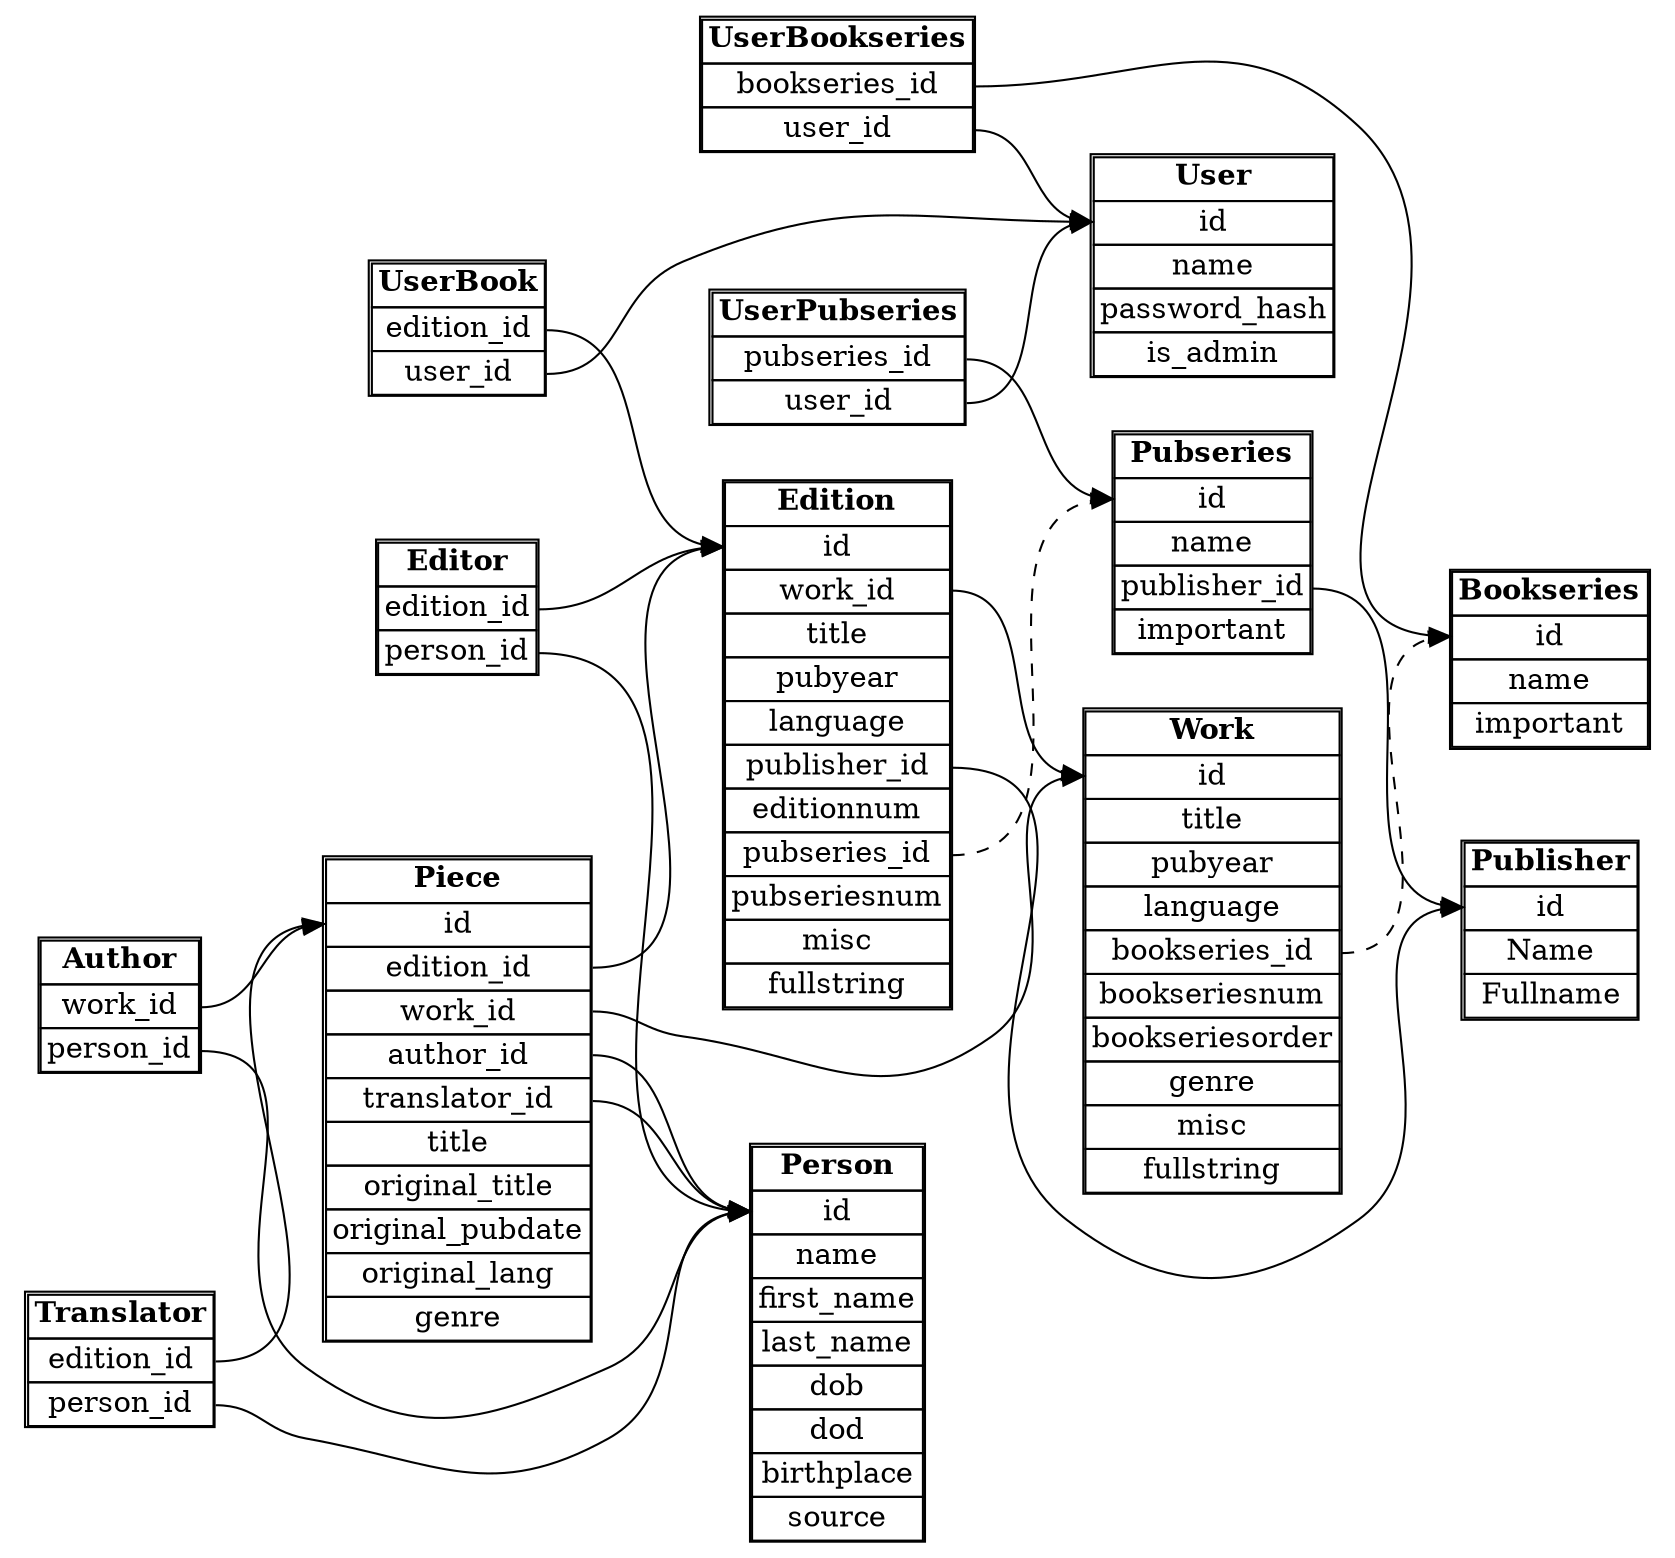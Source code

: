 digraph g {
	rankdir = LR;	
	node [shape=plaintext];
	Publisher [
		label =<
		<TABLE BORDER="1" CELLBORDER="1" CELLSPACING="0">
		<TR><TD><B>Publisher</B></TD></TR>
		<TR><TD PORT="id">id</TD></TR>
		<TR><TD>Name</TD></TR>
		<TR><TD>Fullname</TD></TR>
		</TABLE>
		>];
	Author [
		label =<
		<TABLE BORDER="1" CELLBORDER="1" CELLSPACING="0">
		<TR><TD><B>Author</B></TD></TR>
		<TR><TD PORT="pieceid">work_id</TD></TR>
		<TR><TD PORT="personid">person_id</TD></TR>
		</TABLE>
		>];
	Translator [
		label =<
		<TABLE BORDER="1" CELLBORDER="1" CELLSPACING="0">
		<TR><TD><B>Translator</B></TD></TR>
		<TR><TD PORT="pieceid">edition_id</TD></TR>
		<TR><TD PORT="personid">person_id</TD></TR>
		</TABLE>
		>];
	Editor [
		label =<
		<TABLE BORDER="1" CELLBORDER="1" CELLSPACING="0">
		<TR><TD><B>Editor</B></TD></TR>
		<TR><TD PORT="editionid">edition_id</TD></TR>
		<TR><TD PORT="personid">person_id</TD></TR>
		</TABLE>
		>];
	Pubseries [
		label =<
		<TABLE BORDER="1" CELLBORDER="1" CELLSPACING="0">
		<TR><TD><B>Pubseries</B></TD></TR>
		<TR><TD PORT="id">id</TD></TR>
		<TR><TD>name</TD></TR>
		<TR><TD port="publisherid">publisher_id</TD></TR>
		<TR><TD>important</TD></TR>
		</TABLE>
		>];
	Bookseries [
		label =<
		<TABLE BORDER="1" CELLBORDER="1" CELLSPACING="0">
		<TR><TD><B>Bookseries</B></TD></TR>
		<TR><TD PORT="id">id</TD></TR>
		<TR><TD>name</TD></TR>
		<TR><TD>important</TD></TR>
		</TABLE>
		>];
	Person [
		label =<
		<TABLE BORDER="1" CELLBORDER="1" CELLSPACING="0">
		<TR><TD><B>Person</B></TD></TR>
		<TR><TD PORT="id">id</TD></TR>
		<TR><TD>name</TD></TR>
		<TR><TD>first_name</TD></TR>
		<TR><TD>last_name</TD></TR>
		<TR><TD>dob</TD></TR>
		<TR><TD>dod</TD></TR>
		<TR><TD>birthplace</TD></TR>
		<TR><TD>source</TD></TR>
		</TABLE>
		>];
	Work [
		label =<
		<TABLE BORDER="1" CELLBORDER="1" CELLSPACING="0">
		<TR><TD><B>Work</B></TD></TR>
		<TR><TD PORT="id">id</TD></TR>
		<TR><TD>title</TD></TR>
		<TR><TD>pubyear</TD></TR>
		<TR><TD>language</TD></TR>
		<TR><TD PORT="bookseriesid">bookseries_id</TD></TR>
		<TR><TD>bookseriesnum</TD></TR>
                <TR><TD>bookseriesorder</TD></TR>
		<TR><TD>genre</TD></TR>
		<TR><TD>misc</TD></TR>
		<TR><TD>fullstring</TD></TR>
		</TABLE>
		>];
	Edition [
		label =<
		<TABLE BORDER="1" CELLBORDER="1" CELLSPACING="0">
		<TR><TD><B>Edition</B></TD></TR>
		<TR><TD PORT="id">id</TD></TR>
		<TR><TD PORT="workid">work_id</TD></TR>
		<TR><TD>title</TD></TR>
		<TR><TD>pubyear</TD></TR>
		<TR><TD>language</TD></TR>
		<TR><TD PORT="publisherid">publisher_id</TD></TR>
		<TR><TD>editionnum</TD></TR>
		<TR><TD PORT="pubseriesid">pubseries_id</TD></TR>
		<TR><TD>pubseriesnum</TD></TR>
		<TR><TD>misc</TD></TR>
		<TR><TD>fullstring</TD></TR>
		</TABLE>
		>];
	User [
		label =<
		<TABLE BORDER="1" CELLBORDER="1" CELLSPACING="0">
		<TR><TD><B>User</B></TD></TR>
		<TR><TD PORT="id">id</TD></TR>
		<TR><TD>name</TD></TR>
		<TR><TD>password_hash</TD></TR>
		<TR><TD>is_admin</TD></TR>
		</TABLE>
		>];
	UserBook [
		label =<
		<TABLE BORDER="1" CELLBORDER="1" CELLSPACING="0">
		<TR><TD><B>UserBook</B></TD></TR>
		<TR><TD PORT="editionid">edition_id</TD></TR>
		<TR><TD PORT="userid">user_id</TD></TR>
		</TABLE>
		>];

        UserPubseries [
                label =<
                <TABLE BORDER="1" CELLBORDER="1" CELLSPACING="0">
                <TR><TD><B>UserPubseries</B></TD></TR>
                <TR><TD PORT="pubseriesid">pubseries_id</TD></TR>
                <TR><TD PORT="userid">user_id</TD></TR>
                </TABLE>
                >];

        UserBookseries [
                label =<
                <TABLE BORDER="1" CELLBORDER="1" CELLSPACING="0">
                <TR><TD><B>UserBookseries</B></TD></TR>
                <TR><TD PORT="bookseriesid">bookseries_id</TD></TR>
                <TR><TD PORT="userid">user_id</TD></TR>
                </TABLE>
                >];
	Piece [
		label =<
		<TABLE BORDER="1" CELLBORDER="1" CELLSPACING="0">
		<TR><TD><B>Piece</B></TD></TR>
		<TR><TD PORT="id">id</TD></TR>
		<TR><TD PORT="editionid">edition_id</TD></TR>
		<TR><TD PORT="workid">work_id</TD></TR>
		<TR><TD PORT="authorid">author_id</TD></TR>
		<TR><TD PORT="translatorid">translator_id</TD></TR>
		<TR><TD>title</TD></TR>
		<TR><TD>original_title</TD></TR>
		<TR><TD>original_pubdate</TD></TR>
		<TR><TD>original_lang</TD></TR>
		<TR><TD>genre</TD></TR>
		</TABLE>
		>];

	Author:pieceid -> Piece:id;
	Author:personid -> Person:id;
	Translator:personid -> Person:id;
	Translator:pieceid -> Piece:id;
	Editor:personid -> Person:id;
	Editor:editionid -> Edition:id;
	Pubseries:publisherid -> Publisher:id;
	Work:bookseriesid -> Bookseries:id [style=dashed];
	Edition:workid -> Work:id;
	Edition:publisherid -> Publisher:id;
	Edition:pubseriesid -> Pubseries:id [style=dashed];
	UserBook:userid -> User:id;
	UserBook:editionid -> Edition:id;
        UserPubseries:pubseriesid -> Pubseries:id;
        UserPubseries:userid -> User:id;
        UserBookseries:bookseriesid -> Bookseries:id;
        UserBookseries:userid -> User:id;
	Piece:editionid -> Edition:id;
	Piece:workid -> Work:id;
	Piece:authorid -> Person:id;
	Piece:translatorid -> Person:id;
}
